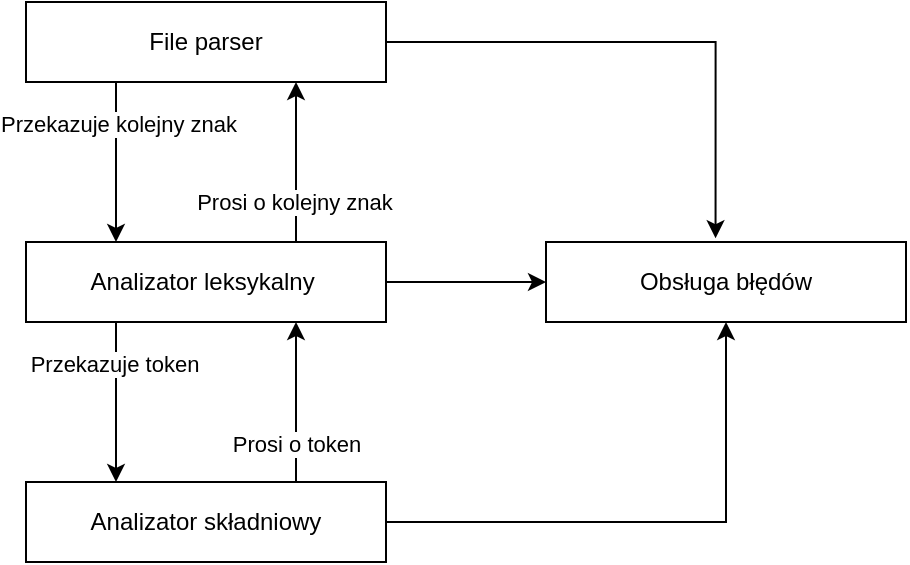 <mxfile version="22.1.11" type="device">
  <diagram name="Strona-1" id="l0nQKTIFAa_rzC0LiMwj">
    <mxGraphModel dx="491" dy="566" grid="1" gridSize="10" guides="1" tooltips="1" connect="1" arrows="1" fold="1" page="1" pageScale="1" pageWidth="827" pageHeight="1169" math="0" shadow="0">
      <root>
        <mxCell id="0" />
        <mxCell id="1" parent="0" />
        <mxCell id="ouE_EOJxZxwfD4NBqj8X-6" style="edgeStyle=orthogonalEdgeStyle;rounded=0;orthogonalLoop=1;jettySize=auto;html=1;exitX=0.25;exitY=1;exitDx=0;exitDy=0;entryX=0.25;entryY=0;entryDx=0;entryDy=0;" edge="1" parent="1" source="ouE_EOJxZxwfD4NBqj8X-1" target="ouE_EOJxZxwfD4NBqj8X-3">
          <mxGeometry relative="1" as="geometry" />
        </mxCell>
        <mxCell id="ouE_EOJxZxwfD4NBqj8X-7" value="Przekazuje token" style="edgeLabel;html=1;align=center;verticalAlign=middle;resizable=0;points=[];" vertex="1" connectable="0" parent="ouE_EOJxZxwfD4NBqj8X-6">
          <mxGeometry x="-0.166" y="-1" relative="1" as="geometry">
            <mxPoint y="-13" as="offset" />
          </mxGeometry>
        </mxCell>
        <mxCell id="ouE_EOJxZxwfD4NBqj8X-12" style="edgeStyle=orthogonalEdgeStyle;rounded=0;orthogonalLoop=1;jettySize=auto;html=1;exitX=0.75;exitY=0;exitDx=0;exitDy=0;entryX=0.75;entryY=1;entryDx=0;entryDy=0;" edge="1" parent="1" source="ouE_EOJxZxwfD4NBqj8X-1" target="ouE_EOJxZxwfD4NBqj8X-9">
          <mxGeometry relative="1" as="geometry" />
        </mxCell>
        <mxCell id="ouE_EOJxZxwfD4NBqj8X-14" value="Prosi o kolejny znak" style="edgeLabel;html=1;align=center;verticalAlign=middle;resizable=0;points=[];" vertex="1" connectable="0" parent="ouE_EOJxZxwfD4NBqj8X-12">
          <mxGeometry x="0.036" y="1" relative="1" as="geometry">
            <mxPoint y="21" as="offset" />
          </mxGeometry>
        </mxCell>
        <mxCell id="ouE_EOJxZxwfD4NBqj8X-17" style="edgeStyle=orthogonalEdgeStyle;rounded=0;orthogonalLoop=1;jettySize=auto;html=1;" edge="1" parent="1" source="ouE_EOJxZxwfD4NBqj8X-1">
          <mxGeometry relative="1" as="geometry">
            <mxPoint x="500.0" y="220" as="targetPoint" />
          </mxGeometry>
        </mxCell>
        <mxCell id="ouE_EOJxZxwfD4NBqj8X-1" value="Analizator leksykalny&amp;nbsp;" style="rounded=0;whiteSpace=wrap;html=1;" vertex="1" parent="1">
          <mxGeometry x="240" y="200" width="180" height="40" as="geometry" />
        </mxCell>
        <mxCell id="ouE_EOJxZxwfD4NBqj8X-4" style="edgeStyle=orthogonalEdgeStyle;rounded=0;orthogonalLoop=1;jettySize=auto;html=1;exitX=0.75;exitY=0;exitDx=0;exitDy=0;entryX=0.75;entryY=1;entryDx=0;entryDy=0;" edge="1" parent="1" source="ouE_EOJxZxwfD4NBqj8X-3" target="ouE_EOJxZxwfD4NBqj8X-1">
          <mxGeometry relative="1" as="geometry" />
        </mxCell>
        <mxCell id="ouE_EOJxZxwfD4NBqj8X-5" value="Prosi o token" style="edgeLabel;html=1;align=center;verticalAlign=middle;resizable=0;points=[];" vertex="1" connectable="0" parent="ouE_EOJxZxwfD4NBqj8X-4">
          <mxGeometry x="0.143" relative="1" as="geometry">
            <mxPoint y="26" as="offset" />
          </mxGeometry>
        </mxCell>
        <mxCell id="ouE_EOJxZxwfD4NBqj8X-16" style="edgeStyle=orthogonalEdgeStyle;rounded=0;orthogonalLoop=1;jettySize=auto;html=1;exitX=1;exitY=0.5;exitDx=0;exitDy=0;entryX=0.5;entryY=1;entryDx=0;entryDy=0;" edge="1" parent="1" source="ouE_EOJxZxwfD4NBqj8X-3" target="ouE_EOJxZxwfD4NBqj8X-15">
          <mxGeometry relative="1" as="geometry" />
        </mxCell>
        <mxCell id="ouE_EOJxZxwfD4NBqj8X-3" value="Analizator składniowy" style="rounded=0;whiteSpace=wrap;html=1;" vertex="1" parent="1">
          <mxGeometry x="240" y="320" width="180" height="40" as="geometry" />
        </mxCell>
        <mxCell id="ouE_EOJxZxwfD4NBqj8X-11" style="edgeStyle=orthogonalEdgeStyle;rounded=0;orthogonalLoop=1;jettySize=auto;html=1;exitX=0.25;exitY=1;exitDx=0;exitDy=0;entryX=0.25;entryY=0;entryDx=0;entryDy=0;" edge="1" parent="1" source="ouE_EOJxZxwfD4NBqj8X-9" target="ouE_EOJxZxwfD4NBqj8X-1">
          <mxGeometry relative="1" as="geometry" />
        </mxCell>
        <mxCell id="ouE_EOJxZxwfD4NBqj8X-13" value="Przekazuje kolejny znak" style="edgeLabel;html=1;align=center;verticalAlign=middle;resizable=0;points=[];" vertex="1" connectable="0" parent="ouE_EOJxZxwfD4NBqj8X-11">
          <mxGeometry x="-0.143" y="1" relative="1" as="geometry">
            <mxPoint y="-14" as="offset" />
          </mxGeometry>
        </mxCell>
        <mxCell id="ouE_EOJxZxwfD4NBqj8X-18" style="edgeStyle=orthogonalEdgeStyle;rounded=0;orthogonalLoop=1;jettySize=auto;html=1;exitX=1;exitY=0.5;exitDx=0;exitDy=0;entryX=0.471;entryY=-0.047;entryDx=0;entryDy=0;entryPerimeter=0;" edge="1" parent="1" source="ouE_EOJxZxwfD4NBqj8X-9" target="ouE_EOJxZxwfD4NBqj8X-15">
          <mxGeometry relative="1" as="geometry" />
        </mxCell>
        <mxCell id="ouE_EOJxZxwfD4NBqj8X-9" value="File parser" style="rounded=0;whiteSpace=wrap;html=1;" vertex="1" parent="1">
          <mxGeometry x="240" y="80" width="180" height="40" as="geometry" />
        </mxCell>
        <mxCell id="ouE_EOJxZxwfD4NBqj8X-15" value="Obsługa błędów" style="rounded=0;whiteSpace=wrap;html=1;" vertex="1" parent="1">
          <mxGeometry x="500" y="200" width="180" height="40" as="geometry" />
        </mxCell>
      </root>
    </mxGraphModel>
  </diagram>
</mxfile>
